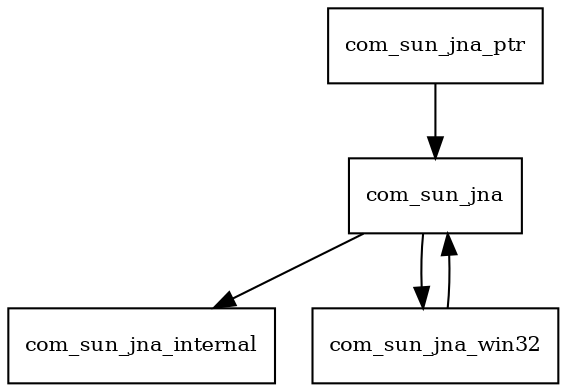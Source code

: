 digraph jna_5_4_0_package_dependencies {
  node [shape = box, fontsize=10.0];
  com_sun_jna -> com_sun_jna_internal;
  com_sun_jna -> com_sun_jna_win32;
  com_sun_jna_ptr -> com_sun_jna;
  com_sun_jna_win32 -> com_sun_jna;
}
